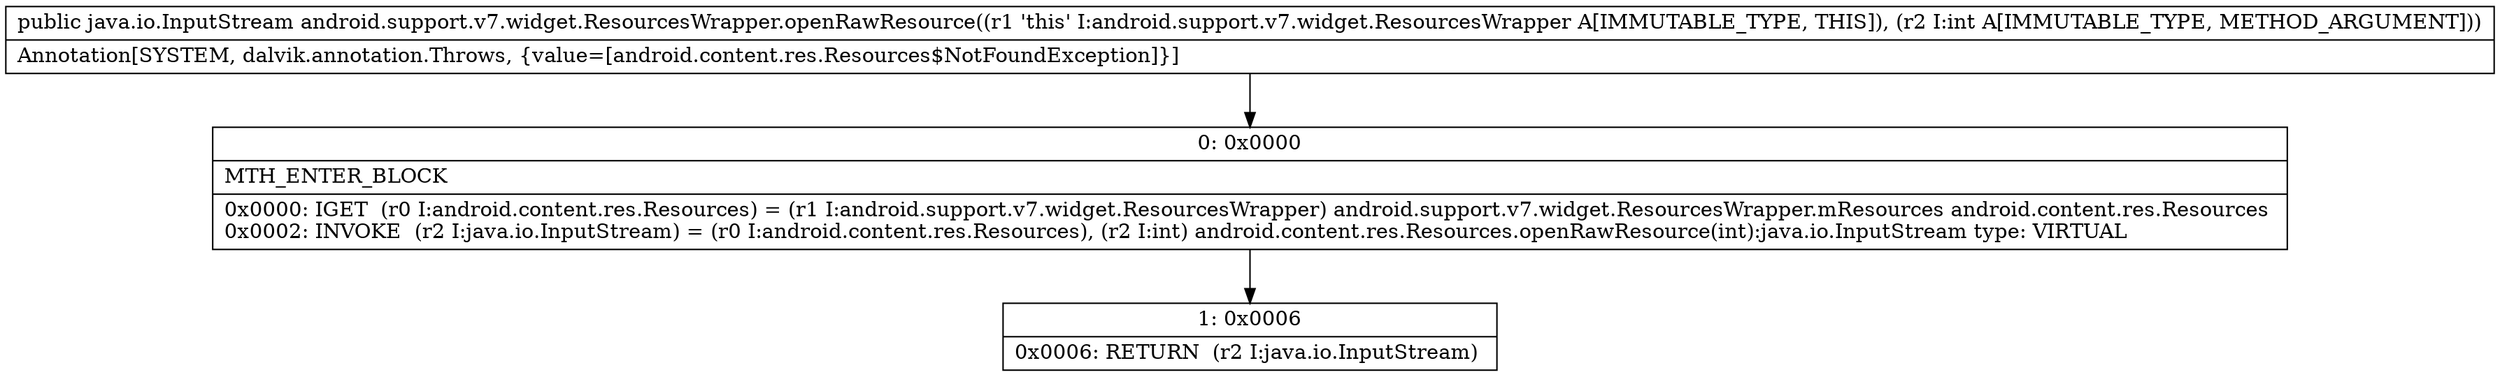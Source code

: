 digraph "CFG forandroid.support.v7.widget.ResourcesWrapper.openRawResource(I)Ljava\/io\/InputStream;" {
Node_0 [shape=record,label="{0\:\ 0x0000|MTH_ENTER_BLOCK\l|0x0000: IGET  (r0 I:android.content.res.Resources) = (r1 I:android.support.v7.widget.ResourcesWrapper) android.support.v7.widget.ResourcesWrapper.mResources android.content.res.Resources \l0x0002: INVOKE  (r2 I:java.io.InputStream) = (r0 I:android.content.res.Resources), (r2 I:int) android.content.res.Resources.openRawResource(int):java.io.InputStream type: VIRTUAL \l}"];
Node_1 [shape=record,label="{1\:\ 0x0006|0x0006: RETURN  (r2 I:java.io.InputStream) \l}"];
MethodNode[shape=record,label="{public java.io.InputStream android.support.v7.widget.ResourcesWrapper.openRawResource((r1 'this' I:android.support.v7.widget.ResourcesWrapper A[IMMUTABLE_TYPE, THIS]), (r2 I:int A[IMMUTABLE_TYPE, METHOD_ARGUMENT]))  | Annotation[SYSTEM, dalvik.annotation.Throws, \{value=[android.content.res.Resources$NotFoundException]\}]\l}"];
MethodNode -> Node_0;
Node_0 -> Node_1;
}

